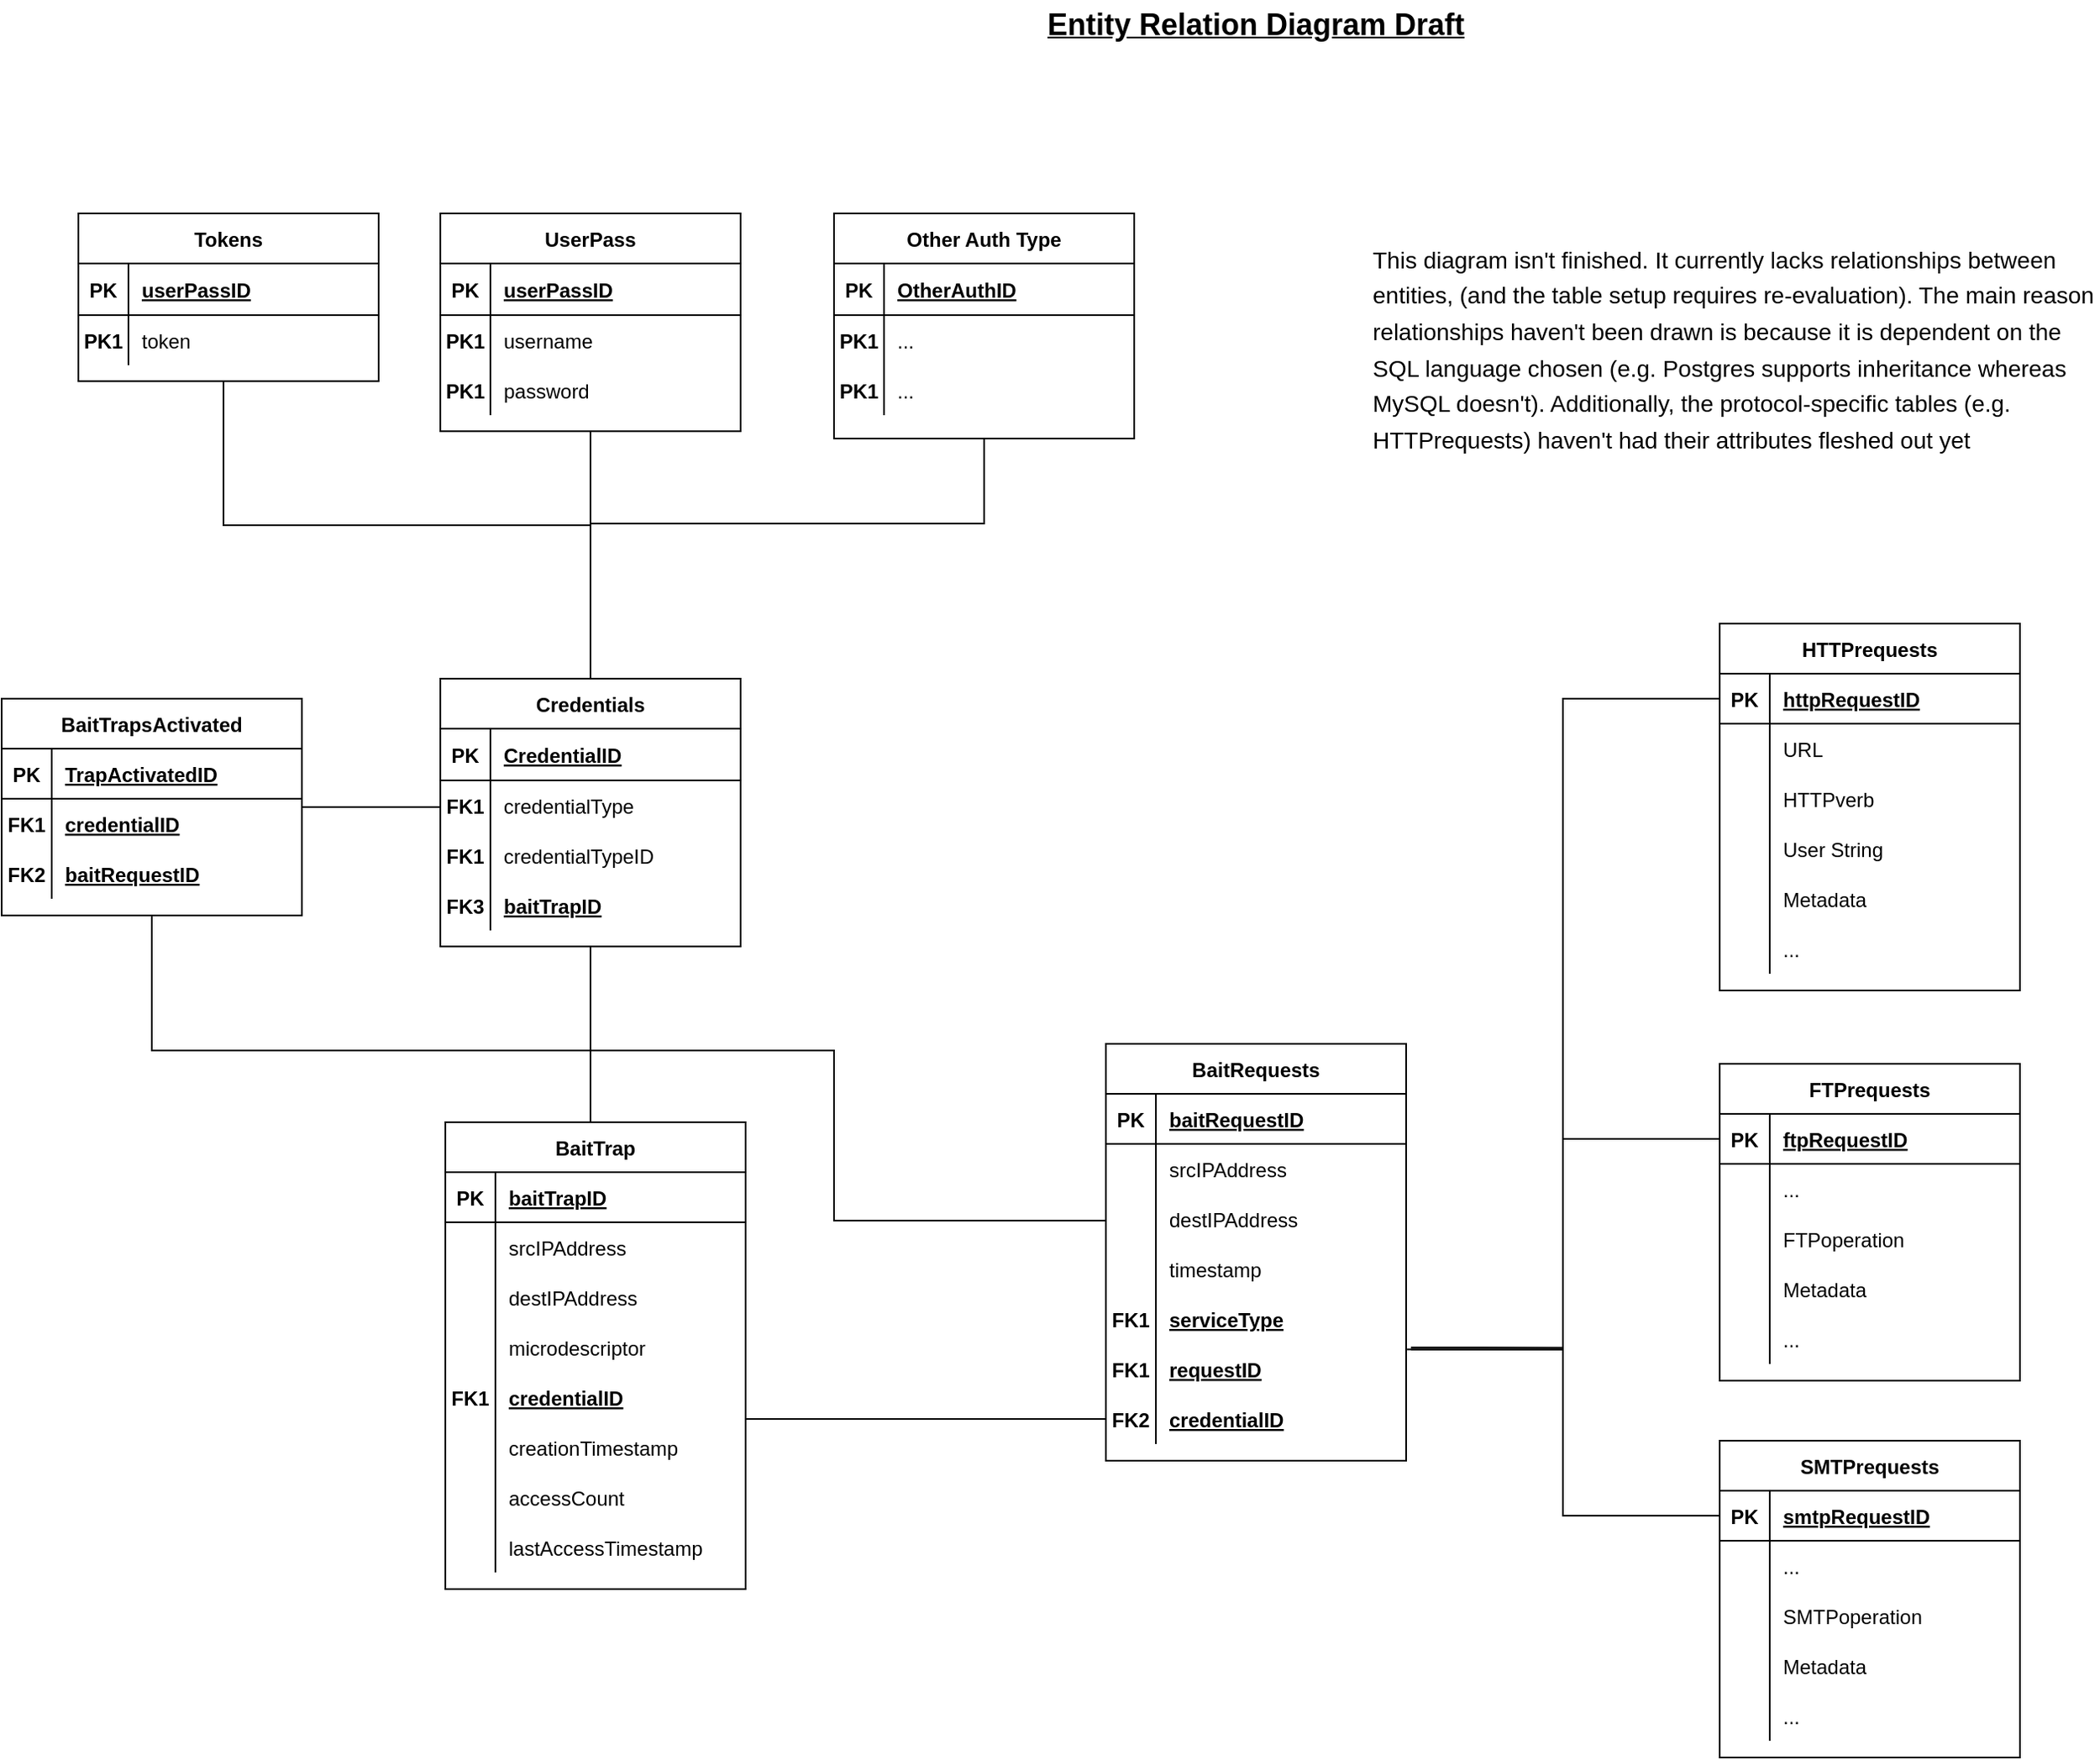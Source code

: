 <mxfile version="20.0.4" type="device"><diagram id="Z8PMEEM_DdbhdvTur8Wk" name="Page-1"><mxGraphModel dx="3030" dy="2236" grid="0" gridSize="10" guides="1" tooltips="1" connect="1" arrows="1" fold="1" page="1" pageScale="1" pageWidth="850" pageHeight="1100" math="0" shadow="0"><root><mxCell id="0"/><mxCell id="1" parent="0"/><mxCell id="9kkhtk3_8nCQh_qC1tuU-281" style="edgeStyle=orthogonalEdgeStyle;rounded=0;orthogonalLoop=1;jettySize=auto;html=1;endArrow=none;endFill=0;entryX=0.5;entryY=1;entryDx=0;entryDy=0;" edge="1" parent="1" source="9kkhtk3_8nCQh_qC1tuU-62" target="9kkhtk3_8nCQh_qC1tuU-232"><mxGeometry relative="1" as="geometry"><mxPoint x="338" y="241" as="targetPoint"/><Array as="points"><mxPoint x="335" y="319"/><mxPoint x="335" y="319"/></Array></mxGeometry></mxCell><mxCell id="9kkhtk3_8nCQh_qC1tuU-62" value="BaitTrap" style="shape=table;startSize=30;container=1;collapsible=1;childLayout=tableLayout;fixedRows=1;rowLines=0;fontStyle=1;align=center;resizeLast=1;" vertex="1" parent="1"><mxGeometry x="248" y="342" width="180" height="280" as="geometry"/></mxCell><mxCell id="9kkhtk3_8nCQh_qC1tuU-63" value="" style="shape=tableRow;horizontal=0;startSize=0;swimlaneHead=0;swimlaneBody=0;fillColor=none;collapsible=0;dropTarget=0;points=[[0,0.5],[1,0.5]];portConstraint=eastwest;top=0;left=0;right=0;bottom=1;" vertex="1" parent="9kkhtk3_8nCQh_qC1tuU-62"><mxGeometry y="30" width="180" height="30" as="geometry"/></mxCell><mxCell id="9kkhtk3_8nCQh_qC1tuU-64" value="PK" style="shape=partialRectangle;connectable=0;fillColor=none;top=0;left=0;bottom=0;right=0;fontStyle=1;overflow=hidden;" vertex="1" parent="9kkhtk3_8nCQh_qC1tuU-63"><mxGeometry width="30" height="30" as="geometry"><mxRectangle width="30" height="30" as="alternateBounds"/></mxGeometry></mxCell><mxCell id="9kkhtk3_8nCQh_qC1tuU-65" value="baitTrapID" style="shape=partialRectangle;connectable=0;fillColor=none;top=0;left=0;bottom=0;right=0;align=left;spacingLeft=6;fontStyle=5;overflow=hidden;" vertex="1" parent="9kkhtk3_8nCQh_qC1tuU-63"><mxGeometry x="30" width="150" height="30" as="geometry"><mxRectangle width="150" height="30" as="alternateBounds"/></mxGeometry></mxCell><mxCell id="9kkhtk3_8nCQh_qC1tuU-66" value="" style="shape=tableRow;horizontal=0;startSize=0;swimlaneHead=0;swimlaneBody=0;fillColor=none;collapsible=0;dropTarget=0;points=[[0,0.5],[1,0.5]];portConstraint=eastwest;top=0;left=0;right=0;bottom=0;" vertex="1" parent="9kkhtk3_8nCQh_qC1tuU-62"><mxGeometry y="60" width="180" height="30" as="geometry"/></mxCell><mxCell id="9kkhtk3_8nCQh_qC1tuU-67" value="" style="shape=partialRectangle;connectable=0;fillColor=none;top=0;left=0;bottom=0;right=0;editable=1;overflow=hidden;" vertex="1" parent="9kkhtk3_8nCQh_qC1tuU-66"><mxGeometry width="30" height="30" as="geometry"><mxRectangle width="30" height="30" as="alternateBounds"/></mxGeometry></mxCell><mxCell id="9kkhtk3_8nCQh_qC1tuU-68" value="srcIPAddress" style="shape=partialRectangle;connectable=0;fillColor=none;top=0;left=0;bottom=0;right=0;align=left;spacingLeft=6;overflow=hidden;" vertex="1" parent="9kkhtk3_8nCQh_qC1tuU-66"><mxGeometry x="30" width="150" height="30" as="geometry"><mxRectangle width="150" height="30" as="alternateBounds"/></mxGeometry></mxCell><mxCell id="9kkhtk3_8nCQh_qC1tuU-69" value="" style="shape=tableRow;horizontal=0;startSize=0;swimlaneHead=0;swimlaneBody=0;fillColor=none;collapsible=0;dropTarget=0;points=[[0,0.5],[1,0.5]];portConstraint=eastwest;top=0;left=0;right=0;bottom=0;" vertex="1" parent="9kkhtk3_8nCQh_qC1tuU-62"><mxGeometry y="90" width="180" height="30" as="geometry"/></mxCell><mxCell id="9kkhtk3_8nCQh_qC1tuU-70" value="" style="shape=partialRectangle;connectable=0;fillColor=none;top=0;left=0;bottom=0;right=0;editable=1;overflow=hidden;" vertex="1" parent="9kkhtk3_8nCQh_qC1tuU-69"><mxGeometry width="30" height="30" as="geometry"><mxRectangle width="30" height="30" as="alternateBounds"/></mxGeometry></mxCell><mxCell id="9kkhtk3_8nCQh_qC1tuU-71" value="destIPAddress" style="shape=partialRectangle;connectable=0;fillColor=none;top=0;left=0;bottom=0;right=0;align=left;spacingLeft=6;overflow=hidden;" vertex="1" parent="9kkhtk3_8nCQh_qC1tuU-69"><mxGeometry x="30" width="150" height="30" as="geometry"><mxRectangle width="150" height="30" as="alternateBounds"/></mxGeometry></mxCell><mxCell id="9kkhtk3_8nCQh_qC1tuU-72" value="" style="shape=tableRow;horizontal=0;startSize=0;swimlaneHead=0;swimlaneBody=0;fillColor=none;collapsible=0;dropTarget=0;points=[[0,0.5],[1,0.5]];portConstraint=eastwest;top=0;left=0;right=0;bottom=0;" vertex="1" parent="9kkhtk3_8nCQh_qC1tuU-62"><mxGeometry y="120" width="180" height="30" as="geometry"/></mxCell><mxCell id="9kkhtk3_8nCQh_qC1tuU-73" value="" style="shape=partialRectangle;connectable=0;fillColor=none;top=0;left=0;bottom=0;right=0;editable=1;overflow=hidden;" vertex="1" parent="9kkhtk3_8nCQh_qC1tuU-72"><mxGeometry width="30" height="30" as="geometry"><mxRectangle width="30" height="30" as="alternateBounds"/></mxGeometry></mxCell><mxCell id="9kkhtk3_8nCQh_qC1tuU-74" value="microdescriptor" style="shape=partialRectangle;connectable=0;fillColor=none;top=0;left=0;bottom=0;right=0;align=left;spacingLeft=6;overflow=hidden;" vertex="1" parent="9kkhtk3_8nCQh_qC1tuU-72"><mxGeometry x="30" width="150" height="30" as="geometry"><mxRectangle width="150" height="30" as="alternateBounds"/></mxGeometry></mxCell><mxCell id="9kkhtk3_8nCQh_qC1tuU-75" style="shape=tableRow;horizontal=0;startSize=0;swimlaneHead=0;swimlaneBody=0;fillColor=none;collapsible=0;dropTarget=0;points=[[0,0.5],[1,0.5]];portConstraint=eastwest;top=0;left=0;right=0;bottom=0;" vertex="1" parent="9kkhtk3_8nCQh_qC1tuU-62"><mxGeometry y="150" width="180" height="30" as="geometry"/></mxCell><mxCell id="9kkhtk3_8nCQh_qC1tuU-76" value="FK1" style="shape=partialRectangle;connectable=0;fillColor=none;top=0;left=0;bottom=0;right=0;editable=1;overflow=hidden;fontStyle=1" vertex="1" parent="9kkhtk3_8nCQh_qC1tuU-75"><mxGeometry width="30" height="30" as="geometry"><mxRectangle width="30" height="30" as="alternateBounds"/></mxGeometry></mxCell><mxCell id="9kkhtk3_8nCQh_qC1tuU-77" value="credentialID" style="shape=partialRectangle;connectable=0;fillColor=none;top=0;left=0;bottom=0;right=0;align=left;spacingLeft=6;overflow=hidden;fontStyle=5" vertex="1" parent="9kkhtk3_8nCQh_qC1tuU-75"><mxGeometry x="30" width="150" height="30" as="geometry"><mxRectangle width="150" height="30" as="alternateBounds"/></mxGeometry></mxCell><mxCell id="9kkhtk3_8nCQh_qC1tuU-78" style="shape=tableRow;horizontal=0;startSize=0;swimlaneHead=0;swimlaneBody=0;fillColor=none;collapsible=0;dropTarget=0;points=[[0,0.5],[1,0.5]];portConstraint=eastwest;top=0;left=0;right=0;bottom=0;" vertex="1" parent="9kkhtk3_8nCQh_qC1tuU-62"><mxGeometry y="180" width="180" height="30" as="geometry"/></mxCell><mxCell id="9kkhtk3_8nCQh_qC1tuU-79" style="shape=partialRectangle;connectable=0;fillColor=none;top=0;left=0;bottom=0;right=0;editable=1;overflow=hidden;" vertex="1" parent="9kkhtk3_8nCQh_qC1tuU-78"><mxGeometry width="30" height="30" as="geometry"><mxRectangle width="30" height="30" as="alternateBounds"/></mxGeometry></mxCell><mxCell id="9kkhtk3_8nCQh_qC1tuU-80" value="creationTimestamp" style="shape=partialRectangle;connectable=0;fillColor=none;top=0;left=0;bottom=0;right=0;align=left;spacingLeft=6;overflow=hidden;" vertex="1" parent="9kkhtk3_8nCQh_qC1tuU-78"><mxGeometry x="30" width="150" height="30" as="geometry"><mxRectangle width="150" height="30" as="alternateBounds"/></mxGeometry></mxCell><mxCell id="9kkhtk3_8nCQh_qC1tuU-81" style="shape=tableRow;horizontal=0;startSize=0;swimlaneHead=0;swimlaneBody=0;fillColor=none;collapsible=0;dropTarget=0;points=[[0,0.5],[1,0.5]];portConstraint=eastwest;top=0;left=0;right=0;bottom=0;" vertex="1" parent="9kkhtk3_8nCQh_qC1tuU-62"><mxGeometry y="210" width="180" height="30" as="geometry"/></mxCell><mxCell id="9kkhtk3_8nCQh_qC1tuU-82" style="shape=partialRectangle;connectable=0;fillColor=none;top=0;left=0;bottom=0;right=0;editable=1;overflow=hidden;" vertex="1" parent="9kkhtk3_8nCQh_qC1tuU-81"><mxGeometry width="30" height="30" as="geometry"><mxRectangle width="30" height="30" as="alternateBounds"/></mxGeometry></mxCell><mxCell id="9kkhtk3_8nCQh_qC1tuU-83" value="accessCount" style="shape=partialRectangle;connectable=0;fillColor=none;top=0;left=0;bottom=0;right=0;align=left;spacingLeft=6;overflow=hidden;" vertex="1" parent="9kkhtk3_8nCQh_qC1tuU-81"><mxGeometry x="30" width="150" height="30" as="geometry"><mxRectangle width="150" height="30" as="alternateBounds"/></mxGeometry></mxCell><mxCell id="9kkhtk3_8nCQh_qC1tuU-84" style="shape=tableRow;horizontal=0;startSize=0;swimlaneHead=0;swimlaneBody=0;fillColor=none;collapsible=0;dropTarget=0;points=[[0,0.5],[1,0.5]];portConstraint=eastwest;top=0;left=0;right=0;bottom=0;" vertex="1" parent="9kkhtk3_8nCQh_qC1tuU-62"><mxGeometry y="240" width="180" height="30" as="geometry"/></mxCell><mxCell id="9kkhtk3_8nCQh_qC1tuU-85" style="shape=partialRectangle;connectable=0;fillColor=none;top=0;left=0;bottom=0;right=0;editable=1;overflow=hidden;" vertex="1" parent="9kkhtk3_8nCQh_qC1tuU-84"><mxGeometry width="30" height="30" as="geometry"><mxRectangle width="30" height="30" as="alternateBounds"/></mxGeometry></mxCell><mxCell id="9kkhtk3_8nCQh_qC1tuU-86" value="lastAccessTimestamp" style="shape=partialRectangle;connectable=0;fillColor=none;top=0;left=0;bottom=0;right=0;align=left;spacingLeft=6;overflow=hidden;" vertex="1" parent="9kkhtk3_8nCQh_qC1tuU-84"><mxGeometry x="30" width="150" height="30" as="geometry"><mxRectangle width="150" height="30" as="alternateBounds"/></mxGeometry></mxCell><mxCell id="9kkhtk3_8nCQh_qC1tuU-113" value="BaitRequests" style="shape=table;startSize=30;container=1;collapsible=1;childLayout=tableLayout;fixedRows=1;rowLines=0;fontStyle=1;align=center;resizeLast=1;" vertex="1" parent="1"><mxGeometry x="644" y="295" width="180" height="250" as="geometry"/></mxCell><mxCell id="9kkhtk3_8nCQh_qC1tuU-114" value="" style="shape=tableRow;horizontal=0;startSize=0;swimlaneHead=0;swimlaneBody=0;fillColor=none;collapsible=0;dropTarget=0;points=[[0,0.5],[1,0.5]];portConstraint=eastwest;top=0;left=0;right=0;bottom=1;" vertex="1" parent="9kkhtk3_8nCQh_qC1tuU-113"><mxGeometry y="30" width="180" height="30" as="geometry"/></mxCell><mxCell id="9kkhtk3_8nCQh_qC1tuU-115" value="PK" style="shape=partialRectangle;connectable=0;fillColor=none;top=0;left=0;bottom=0;right=0;fontStyle=1;overflow=hidden;" vertex="1" parent="9kkhtk3_8nCQh_qC1tuU-114"><mxGeometry width="30" height="30" as="geometry"><mxRectangle width="30" height="30" as="alternateBounds"/></mxGeometry></mxCell><mxCell id="9kkhtk3_8nCQh_qC1tuU-116" value="baitRequestID" style="shape=partialRectangle;connectable=0;fillColor=none;top=0;left=0;bottom=0;right=0;align=left;spacingLeft=6;fontStyle=5;overflow=hidden;" vertex="1" parent="9kkhtk3_8nCQh_qC1tuU-114"><mxGeometry x="30" width="150" height="30" as="geometry"><mxRectangle width="150" height="30" as="alternateBounds"/></mxGeometry></mxCell><mxCell id="9kkhtk3_8nCQh_qC1tuU-117" value="" style="shape=tableRow;horizontal=0;startSize=0;swimlaneHead=0;swimlaneBody=0;fillColor=none;collapsible=0;dropTarget=0;points=[[0,0.5],[1,0.5]];portConstraint=eastwest;top=0;left=0;right=0;bottom=0;" vertex="1" parent="9kkhtk3_8nCQh_qC1tuU-113"><mxGeometry y="60" width="180" height="30" as="geometry"/></mxCell><mxCell id="9kkhtk3_8nCQh_qC1tuU-118" value="" style="shape=partialRectangle;connectable=0;fillColor=none;top=0;left=0;bottom=0;right=0;editable=1;overflow=hidden;" vertex="1" parent="9kkhtk3_8nCQh_qC1tuU-117"><mxGeometry width="30" height="30" as="geometry"><mxRectangle width="30" height="30" as="alternateBounds"/></mxGeometry></mxCell><mxCell id="9kkhtk3_8nCQh_qC1tuU-119" value="srcIPAddress " style="shape=partialRectangle;connectable=0;fillColor=none;top=0;left=0;bottom=0;right=0;align=left;spacingLeft=6;overflow=hidden;" vertex="1" parent="9kkhtk3_8nCQh_qC1tuU-117"><mxGeometry x="30" width="150" height="30" as="geometry"><mxRectangle width="150" height="30" as="alternateBounds"/></mxGeometry></mxCell><mxCell id="9kkhtk3_8nCQh_qC1tuU-120" value="" style="shape=tableRow;horizontal=0;startSize=0;swimlaneHead=0;swimlaneBody=0;fillColor=none;collapsible=0;dropTarget=0;points=[[0,0.5],[1,0.5]];portConstraint=eastwest;top=0;left=0;right=0;bottom=0;" vertex="1" parent="9kkhtk3_8nCQh_qC1tuU-113"><mxGeometry y="90" width="180" height="30" as="geometry"/></mxCell><mxCell id="9kkhtk3_8nCQh_qC1tuU-121" value="" style="shape=partialRectangle;connectable=0;fillColor=none;top=0;left=0;bottom=0;right=0;editable=1;overflow=hidden;" vertex="1" parent="9kkhtk3_8nCQh_qC1tuU-120"><mxGeometry width="30" height="30" as="geometry"><mxRectangle width="30" height="30" as="alternateBounds"/></mxGeometry></mxCell><mxCell id="9kkhtk3_8nCQh_qC1tuU-122" value="destIPAddress" style="shape=partialRectangle;connectable=0;fillColor=none;top=0;left=0;bottom=0;right=0;align=left;spacingLeft=6;overflow=hidden;" vertex="1" parent="9kkhtk3_8nCQh_qC1tuU-120"><mxGeometry x="30" width="150" height="30" as="geometry"><mxRectangle width="150" height="30" as="alternateBounds"/></mxGeometry></mxCell><mxCell id="9kkhtk3_8nCQh_qC1tuU-123" value="" style="shape=tableRow;horizontal=0;startSize=0;swimlaneHead=0;swimlaneBody=0;fillColor=none;collapsible=0;dropTarget=0;points=[[0,0.5],[1,0.5]];portConstraint=eastwest;top=0;left=0;right=0;bottom=0;" vertex="1" parent="9kkhtk3_8nCQh_qC1tuU-113"><mxGeometry y="120" width="180" height="30" as="geometry"/></mxCell><mxCell id="9kkhtk3_8nCQh_qC1tuU-124" value="" style="shape=partialRectangle;connectable=0;fillColor=none;top=0;left=0;bottom=0;right=0;editable=1;overflow=hidden;" vertex="1" parent="9kkhtk3_8nCQh_qC1tuU-123"><mxGeometry width="30" height="30" as="geometry"><mxRectangle width="30" height="30" as="alternateBounds"/></mxGeometry></mxCell><mxCell id="9kkhtk3_8nCQh_qC1tuU-125" value="timestamp" style="shape=partialRectangle;connectable=0;fillColor=none;top=0;left=0;bottom=0;right=0;align=left;spacingLeft=6;overflow=hidden;" vertex="1" parent="9kkhtk3_8nCQh_qC1tuU-123"><mxGeometry x="30" width="150" height="30" as="geometry"><mxRectangle width="150" height="30" as="alternateBounds"/></mxGeometry></mxCell><mxCell id="9kkhtk3_8nCQh_qC1tuU-126" style="shape=tableRow;horizontal=0;startSize=0;swimlaneHead=0;swimlaneBody=0;fillColor=none;collapsible=0;dropTarget=0;points=[[0,0.5],[1,0.5]];portConstraint=eastwest;top=0;left=0;right=0;bottom=0;" vertex="1" parent="9kkhtk3_8nCQh_qC1tuU-113"><mxGeometry y="150" width="180" height="30" as="geometry"/></mxCell><mxCell id="9kkhtk3_8nCQh_qC1tuU-127" value="FK1" style="shape=partialRectangle;connectable=0;fillColor=none;top=0;left=0;bottom=0;right=0;editable=1;overflow=hidden;fontStyle=1" vertex="1" parent="9kkhtk3_8nCQh_qC1tuU-126"><mxGeometry width="30" height="30" as="geometry"><mxRectangle width="30" height="30" as="alternateBounds"/></mxGeometry></mxCell><mxCell id="9kkhtk3_8nCQh_qC1tuU-128" value="serviceType" style="shape=partialRectangle;connectable=0;fillColor=none;top=0;left=0;bottom=0;right=0;align=left;spacingLeft=6;overflow=hidden;fontStyle=5" vertex="1" parent="9kkhtk3_8nCQh_qC1tuU-126"><mxGeometry x="30" width="150" height="30" as="geometry"><mxRectangle width="150" height="30" as="alternateBounds"/></mxGeometry></mxCell><mxCell id="9kkhtk3_8nCQh_qC1tuU-129" style="shape=tableRow;horizontal=0;startSize=0;swimlaneHead=0;swimlaneBody=0;fillColor=none;collapsible=0;dropTarget=0;points=[[0,0.5],[1,0.5]];portConstraint=eastwest;top=0;left=0;right=0;bottom=0;" vertex="1" parent="9kkhtk3_8nCQh_qC1tuU-113"><mxGeometry y="180" width="180" height="30" as="geometry"/></mxCell><mxCell id="9kkhtk3_8nCQh_qC1tuU-130" value="FK1" style="shape=partialRectangle;connectable=0;fillColor=none;top=0;left=0;bottom=0;right=0;editable=1;overflow=hidden;fontStyle=1" vertex="1" parent="9kkhtk3_8nCQh_qC1tuU-129"><mxGeometry width="30" height="30" as="geometry"><mxRectangle width="30" height="30" as="alternateBounds"/></mxGeometry></mxCell><mxCell id="9kkhtk3_8nCQh_qC1tuU-131" value="requestID" style="shape=partialRectangle;connectable=0;fillColor=none;top=0;left=0;bottom=0;right=0;align=left;spacingLeft=6;overflow=hidden;fontStyle=5" vertex="1" parent="9kkhtk3_8nCQh_qC1tuU-129"><mxGeometry x="30" width="150" height="30" as="geometry"><mxRectangle width="150" height="30" as="alternateBounds"/></mxGeometry></mxCell><mxCell id="9kkhtk3_8nCQh_qC1tuU-228" style="shape=tableRow;horizontal=0;startSize=0;swimlaneHead=0;swimlaneBody=0;fillColor=none;collapsible=0;dropTarget=0;points=[[0,0.5],[1,0.5]];portConstraint=eastwest;top=0;left=0;right=0;bottom=0;" vertex="1" parent="9kkhtk3_8nCQh_qC1tuU-113"><mxGeometry y="210" width="180" height="30" as="geometry"/></mxCell><mxCell id="9kkhtk3_8nCQh_qC1tuU-229" value="FK2" style="shape=partialRectangle;connectable=0;fillColor=none;top=0;left=0;bottom=0;right=0;editable=1;overflow=hidden;fontStyle=1" vertex="1" parent="9kkhtk3_8nCQh_qC1tuU-228"><mxGeometry width="30" height="30" as="geometry"><mxRectangle width="30" height="30" as="alternateBounds"/></mxGeometry></mxCell><mxCell id="9kkhtk3_8nCQh_qC1tuU-230" value="credentialID" style="shape=partialRectangle;connectable=0;fillColor=none;top=0;left=0;bottom=0;right=0;align=left;spacingLeft=6;overflow=hidden;fontStyle=5" vertex="1" parent="9kkhtk3_8nCQh_qC1tuU-228"><mxGeometry x="30" width="150" height="30" as="geometry"><mxRectangle width="150" height="30" as="alternateBounds"/></mxGeometry></mxCell><mxCell id="9kkhtk3_8nCQh_qC1tuU-145" value="HTTPrequests" style="shape=table;startSize=30;container=1;collapsible=1;childLayout=tableLayout;fixedRows=1;rowLines=0;fontStyle=1;align=center;resizeLast=1;" vertex="1" parent="1"><mxGeometry x="1012" y="43" width="180" height="220" as="geometry"/></mxCell><mxCell id="9kkhtk3_8nCQh_qC1tuU-146" value="" style="shape=tableRow;horizontal=0;startSize=0;swimlaneHead=0;swimlaneBody=0;fillColor=none;collapsible=0;dropTarget=0;points=[[0,0.5],[1,0.5]];portConstraint=eastwest;top=0;left=0;right=0;bottom=1;" vertex="1" parent="9kkhtk3_8nCQh_qC1tuU-145"><mxGeometry y="30" width="180" height="30" as="geometry"/></mxCell><mxCell id="9kkhtk3_8nCQh_qC1tuU-147" value="PK" style="shape=partialRectangle;connectable=0;fillColor=none;top=0;left=0;bottom=0;right=0;fontStyle=1;overflow=hidden;" vertex="1" parent="9kkhtk3_8nCQh_qC1tuU-146"><mxGeometry width="30" height="30" as="geometry"><mxRectangle width="30" height="30" as="alternateBounds"/></mxGeometry></mxCell><mxCell id="9kkhtk3_8nCQh_qC1tuU-148" value="httpRequestID" style="shape=partialRectangle;connectable=0;fillColor=none;top=0;left=0;bottom=0;right=0;align=left;spacingLeft=6;fontStyle=5;overflow=hidden;" vertex="1" parent="9kkhtk3_8nCQh_qC1tuU-146"><mxGeometry x="30" width="150" height="30" as="geometry"><mxRectangle width="150" height="30" as="alternateBounds"/></mxGeometry></mxCell><mxCell id="9kkhtk3_8nCQh_qC1tuU-149" value="" style="shape=tableRow;horizontal=0;startSize=0;swimlaneHead=0;swimlaneBody=0;fillColor=none;collapsible=0;dropTarget=0;points=[[0,0.5],[1,0.5]];portConstraint=eastwest;top=0;left=0;right=0;bottom=0;" vertex="1" parent="9kkhtk3_8nCQh_qC1tuU-145"><mxGeometry y="60" width="180" height="30" as="geometry"/></mxCell><mxCell id="9kkhtk3_8nCQh_qC1tuU-150" value="" style="shape=partialRectangle;connectable=0;fillColor=none;top=0;left=0;bottom=0;right=0;editable=1;overflow=hidden;" vertex="1" parent="9kkhtk3_8nCQh_qC1tuU-149"><mxGeometry width="30" height="30" as="geometry"><mxRectangle width="30" height="30" as="alternateBounds"/></mxGeometry></mxCell><mxCell id="9kkhtk3_8nCQh_qC1tuU-151" value="URL" style="shape=partialRectangle;connectable=0;fillColor=none;top=0;left=0;bottom=0;right=0;align=left;spacingLeft=6;overflow=hidden;" vertex="1" parent="9kkhtk3_8nCQh_qC1tuU-149"><mxGeometry x="30" width="150" height="30" as="geometry"><mxRectangle width="150" height="30" as="alternateBounds"/></mxGeometry></mxCell><mxCell id="9kkhtk3_8nCQh_qC1tuU-152" value="" style="shape=tableRow;horizontal=0;startSize=0;swimlaneHead=0;swimlaneBody=0;fillColor=none;collapsible=0;dropTarget=0;points=[[0,0.5],[1,0.5]];portConstraint=eastwest;top=0;left=0;right=0;bottom=0;" vertex="1" parent="9kkhtk3_8nCQh_qC1tuU-145"><mxGeometry y="90" width="180" height="30" as="geometry"/></mxCell><mxCell id="9kkhtk3_8nCQh_qC1tuU-153" value="" style="shape=partialRectangle;connectable=0;fillColor=none;top=0;left=0;bottom=0;right=0;editable=1;overflow=hidden;" vertex="1" parent="9kkhtk3_8nCQh_qC1tuU-152"><mxGeometry width="30" height="30" as="geometry"><mxRectangle width="30" height="30" as="alternateBounds"/></mxGeometry></mxCell><mxCell id="9kkhtk3_8nCQh_qC1tuU-154" value="HTTPverb" style="shape=partialRectangle;connectable=0;fillColor=none;top=0;left=0;bottom=0;right=0;align=left;spacingLeft=6;overflow=hidden;" vertex="1" parent="9kkhtk3_8nCQh_qC1tuU-152"><mxGeometry x="30" width="150" height="30" as="geometry"><mxRectangle width="150" height="30" as="alternateBounds"/></mxGeometry></mxCell><mxCell id="9kkhtk3_8nCQh_qC1tuU-155" value="" style="shape=tableRow;horizontal=0;startSize=0;swimlaneHead=0;swimlaneBody=0;fillColor=none;collapsible=0;dropTarget=0;points=[[0,0.5],[1,0.5]];portConstraint=eastwest;top=0;left=0;right=0;bottom=0;" vertex="1" parent="9kkhtk3_8nCQh_qC1tuU-145"><mxGeometry y="120" width="180" height="30" as="geometry"/></mxCell><mxCell id="9kkhtk3_8nCQh_qC1tuU-156" value="" style="shape=partialRectangle;connectable=0;fillColor=none;top=0;left=0;bottom=0;right=0;editable=1;overflow=hidden;" vertex="1" parent="9kkhtk3_8nCQh_qC1tuU-155"><mxGeometry width="30" height="30" as="geometry"><mxRectangle width="30" height="30" as="alternateBounds"/></mxGeometry></mxCell><mxCell id="9kkhtk3_8nCQh_qC1tuU-157" value="User String" style="shape=partialRectangle;connectable=0;fillColor=none;top=0;left=0;bottom=0;right=0;align=left;spacingLeft=6;overflow=hidden;" vertex="1" parent="9kkhtk3_8nCQh_qC1tuU-155"><mxGeometry x="30" width="150" height="30" as="geometry"><mxRectangle width="150" height="30" as="alternateBounds"/></mxGeometry></mxCell><mxCell id="9kkhtk3_8nCQh_qC1tuU-171" style="shape=tableRow;horizontal=0;startSize=0;swimlaneHead=0;swimlaneBody=0;fillColor=none;collapsible=0;dropTarget=0;points=[[0,0.5],[1,0.5]];portConstraint=eastwest;top=0;left=0;right=0;bottom=0;" vertex="1" parent="9kkhtk3_8nCQh_qC1tuU-145"><mxGeometry y="150" width="180" height="30" as="geometry"/></mxCell><mxCell id="9kkhtk3_8nCQh_qC1tuU-172" style="shape=partialRectangle;connectable=0;fillColor=none;top=0;left=0;bottom=0;right=0;editable=1;overflow=hidden;" vertex="1" parent="9kkhtk3_8nCQh_qC1tuU-171"><mxGeometry width="30" height="30" as="geometry"><mxRectangle width="30" height="30" as="alternateBounds"/></mxGeometry></mxCell><mxCell id="9kkhtk3_8nCQh_qC1tuU-173" value="Metadata" style="shape=partialRectangle;connectable=0;fillColor=none;top=0;left=0;bottom=0;right=0;align=left;spacingLeft=6;overflow=hidden;" vertex="1" parent="9kkhtk3_8nCQh_qC1tuU-171"><mxGeometry x="30" width="150" height="30" as="geometry"><mxRectangle width="150" height="30" as="alternateBounds"/></mxGeometry></mxCell><mxCell id="9kkhtk3_8nCQh_qC1tuU-174" style="shape=tableRow;horizontal=0;startSize=0;swimlaneHead=0;swimlaneBody=0;fillColor=none;collapsible=0;dropTarget=0;points=[[0,0.5],[1,0.5]];portConstraint=eastwest;top=0;left=0;right=0;bottom=0;" vertex="1" parent="9kkhtk3_8nCQh_qC1tuU-145"><mxGeometry y="180" width="180" height="30" as="geometry"/></mxCell><mxCell id="9kkhtk3_8nCQh_qC1tuU-175" style="shape=partialRectangle;connectable=0;fillColor=none;top=0;left=0;bottom=0;right=0;editable=1;overflow=hidden;" vertex="1" parent="9kkhtk3_8nCQh_qC1tuU-174"><mxGeometry width="30" height="30" as="geometry"><mxRectangle width="30" height="30" as="alternateBounds"/></mxGeometry></mxCell><mxCell id="9kkhtk3_8nCQh_qC1tuU-176" value="..." style="shape=partialRectangle;connectable=0;fillColor=none;top=0;left=0;bottom=0;right=0;align=left;spacingLeft=6;overflow=hidden;" vertex="1" parent="9kkhtk3_8nCQh_qC1tuU-174"><mxGeometry x="30" width="150" height="30" as="geometry"><mxRectangle width="150" height="30" as="alternateBounds"/></mxGeometry></mxCell><mxCell id="9kkhtk3_8nCQh_qC1tuU-158" value="FTPrequests" style="shape=table;startSize=30;container=1;collapsible=1;childLayout=tableLayout;fixedRows=1;rowLines=0;fontStyle=1;align=center;resizeLast=1;" vertex="1" parent="1"><mxGeometry x="1012" y="307" width="180" height="190" as="geometry"/></mxCell><mxCell id="9kkhtk3_8nCQh_qC1tuU-159" value="" style="shape=tableRow;horizontal=0;startSize=0;swimlaneHead=0;swimlaneBody=0;fillColor=none;collapsible=0;dropTarget=0;points=[[0,0.5],[1,0.5]];portConstraint=eastwest;top=0;left=0;right=0;bottom=1;" vertex="1" parent="9kkhtk3_8nCQh_qC1tuU-158"><mxGeometry y="30" width="180" height="30" as="geometry"/></mxCell><mxCell id="9kkhtk3_8nCQh_qC1tuU-160" value="PK" style="shape=partialRectangle;connectable=0;fillColor=none;top=0;left=0;bottom=0;right=0;fontStyle=1;overflow=hidden;" vertex="1" parent="9kkhtk3_8nCQh_qC1tuU-159"><mxGeometry width="30" height="30" as="geometry"><mxRectangle width="30" height="30" as="alternateBounds"/></mxGeometry></mxCell><mxCell id="9kkhtk3_8nCQh_qC1tuU-161" value="ftpRequestID" style="shape=partialRectangle;connectable=0;fillColor=none;top=0;left=0;bottom=0;right=0;align=left;spacingLeft=6;fontStyle=5;overflow=hidden;" vertex="1" parent="9kkhtk3_8nCQh_qC1tuU-159"><mxGeometry x="30" width="150" height="30" as="geometry"><mxRectangle width="150" height="30" as="alternateBounds"/></mxGeometry></mxCell><mxCell id="9kkhtk3_8nCQh_qC1tuU-162" value="" style="shape=tableRow;horizontal=0;startSize=0;swimlaneHead=0;swimlaneBody=0;fillColor=none;collapsible=0;dropTarget=0;points=[[0,0.5],[1,0.5]];portConstraint=eastwest;top=0;left=0;right=0;bottom=0;" vertex="1" parent="9kkhtk3_8nCQh_qC1tuU-158"><mxGeometry y="60" width="180" height="30" as="geometry"/></mxCell><mxCell id="9kkhtk3_8nCQh_qC1tuU-163" value="" style="shape=partialRectangle;connectable=0;fillColor=none;top=0;left=0;bottom=0;right=0;editable=1;overflow=hidden;" vertex="1" parent="9kkhtk3_8nCQh_qC1tuU-162"><mxGeometry width="30" height="30" as="geometry"><mxRectangle width="30" height="30" as="alternateBounds"/></mxGeometry></mxCell><mxCell id="9kkhtk3_8nCQh_qC1tuU-164" value="..." style="shape=partialRectangle;connectable=0;fillColor=none;top=0;left=0;bottom=0;right=0;align=left;spacingLeft=6;overflow=hidden;" vertex="1" parent="9kkhtk3_8nCQh_qC1tuU-162"><mxGeometry x="30" width="150" height="30" as="geometry"><mxRectangle width="150" height="30" as="alternateBounds"/></mxGeometry></mxCell><mxCell id="9kkhtk3_8nCQh_qC1tuU-165" value="" style="shape=tableRow;horizontal=0;startSize=0;swimlaneHead=0;swimlaneBody=0;fillColor=none;collapsible=0;dropTarget=0;points=[[0,0.5],[1,0.5]];portConstraint=eastwest;top=0;left=0;right=0;bottom=0;" vertex="1" parent="9kkhtk3_8nCQh_qC1tuU-158"><mxGeometry y="90" width="180" height="30" as="geometry"/></mxCell><mxCell id="9kkhtk3_8nCQh_qC1tuU-166" value="" style="shape=partialRectangle;connectable=0;fillColor=none;top=0;left=0;bottom=0;right=0;editable=1;overflow=hidden;" vertex="1" parent="9kkhtk3_8nCQh_qC1tuU-165"><mxGeometry width="30" height="30" as="geometry"><mxRectangle width="30" height="30" as="alternateBounds"/></mxGeometry></mxCell><mxCell id="9kkhtk3_8nCQh_qC1tuU-167" value="FTPoperation" style="shape=partialRectangle;connectable=0;fillColor=none;top=0;left=0;bottom=0;right=0;align=left;spacingLeft=6;overflow=hidden;" vertex="1" parent="9kkhtk3_8nCQh_qC1tuU-165"><mxGeometry x="30" width="150" height="30" as="geometry"><mxRectangle width="150" height="30" as="alternateBounds"/></mxGeometry></mxCell><mxCell id="9kkhtk3_8nCQh_qC1tuU-168" value="" style="shape=tableRow;horizontal=0;startSize=0;swimlaneHead=0;swimlaneBody=0;fillColor=none;collapsible=0;dropTarget=0;points=[[0,0.5],[1,0.5]];portConstraint=eastwest;top=0;left=0;right=0;bottom=0;" vertex="1" parent="9kkhtk3_8nCQh_qC1tuU-158"><mxGeometry y="120" width="180" height="30" as="geometry"/></mxCell><mxCell id="9kkhtk3_8nCQh_qC1tuU-169" value="" style="shape=partialRectangle;connectable=0;fillColor=none;top=0;left=0;bottom=0;right=0;editable=1;overflow=hidden;" vertex="1" parent="9kkhtk3_8nCQh_qC1tuU-168"><mxGeometry width="30" height="30" as="geometry"><mxRectangle width="30" height="30" as="alternateBounds"/></mxGeometry></mxCell><mxCell id="9kkhtk3_8nCQh_qC1tuU-170" value="Metadata" style="shape=partialRectangle;connectable=0;fillColor=none;top=0;left=0;bottom=0;right=0;align=left;spacingLeft=6;overflow=hidden;" vertex="1" parent="9kkhtk3_8nCQh_qC1tuU-168"><mxGeometry x="30" width="150" height="30" as="geometry"><mxRectangle width="150" height="30" as="alternateBounds"/></mxGeometry></mxCell><mxCell id="9kkhtk3_8nCQh_qC1tuU-177" style="shape=tableRow;horizontal=0;startSize=0;swimlaneHead=0;swimlaneBody=0;fillColor=none;collapsible=0;dropTarget=0;points=[[0,0.5],[1,0.5]];portConstraint=eastwest;top=0;left=0;right=0;bottom=0;" vertex="1" parent="9kkhtk3_8nCQh_qC1tuU-158"><mxGeometry y="150" width="180" height="30" as="geometry"/></mxCell><mxCell id="9kkhtk3_8nCQh_qC1tuU-178" style="shape=partialRectangle;connectable=0;fillColor=none;top=0;left=0;bottom=0;right=0;editable=1;overflow=hidden;" vertex="1" parent="9kkhtk3_8nCQh_qC1tuU-177"><mxGeometry width="30" height="30" as="geometry"><mxRectangle width="30" height="30" as="alternateBounds"/></mxGeometry></mxCell><mxCell id="9kkhtk3_8nCQh_qC1tuU-179" value="..." style="shape=partialRectangle;connectable=0;fillColor=none;top=0;left=0;bottom=0;right=0;align=left;spacingLeft=6;overflow=hidden;" vertex="1" parent="9kkhtk3_8nCQh_qC1tuU-177"><mxGeometry x="30" width="150" height="30" as="geometry"><mxRectangle width="150" height="30" as="alternateBounds"/></mxGeometry></mxCell><mxCell id="9kkhtk3_8nCQh_qC1tuU-180" value="SMTPrequests" style="shape=table;startSize=30;container=1;collapsible=1;childLayout=tableLayout;fixedRows=1;rowLines=0;fontStyle=1;align=center;resizeLast=1;" vertex="1" parent="1"><mxGeometry x="1012" y="533" width="180" height="190" as="geometry"/></mxCell><mxCell id="9kkhtk3_8nCQh_qC1tuU-181" value="" style="shape=tableRow;horizontal=0;startSize=0;swimlaneHead=0;swimlaneBody=0;fillColor=none;collapsible=0;dropTarget=0;points=[[0,0.5],[1,0.5]];portConstraint=eastwest;top=0;left=0;right=0;bottom=1;" vertex="1" parent="9kkhtk3_8nCQh_qC1tuU-180"><mxGeometry y="30" width="180" height="30" as="geometry"/></mxCell><mxCell id="9kkhtk3_8nCQh_qC1tuU-182" value="PK" style="shape=partialRectangle;connectable=0;fillColor=none;top=0;left=0;bottom=0;right=0;fontStyle=1;overflow=hidden;" vertex="1" parent="9kkhtk3_8nCQh_qC1tuU-181"><mxGeometry width="30" height="30" as="geometry"><mxRectangle width="30" height="30" as="alternateBounds"/></mxGeometry></mxCell><mxCell id="9kkhtk3_8nCQh_qC1tuU-183" value="smtpRequestID" style="shape=partialRectangle;connectable=0;fillColor=none;top=0;left=0;bottom=0;right=0;align=left;spacingLeft=6;fontStyle=5;overflow=hidden;" vertex="1" parent="9kkhtk3_8nCQh_qC1tuU-181"><mxGeometry x="30" width="150" height="30" as="geometry"><mxRectangle width="150" height="30" as="alternateBounds"/></mxGeometry></mxCell><mxCell id="9kkhtk3_8nCQh_qC1tuU-184" value="" style="shape=tableRow;horizontal=0;startSize=0;swimlaneHead=0;swimlaneBody=0;fillColor=none;collapsible=0;dropTarget=0;points=[[0,0.5],[1,0.5]];portConstraint=eastwest;top=0;left=0;right=0;bottom=0;" vertex="1" parent="9kkhtk3_8nCQh_qC1tuU-180"><mxGeometry y="60" width="180" height="30" as="geometry"/></mxCell><mxCell id="9kkhtk3_8nCQh_qC1tuU-185" value="" style="shape=partialRectangle;connectable=0;fillColor=none;top=0;left=0;bottom=0;right=0;editable=1;overflow=hidden;" vertex="1" parent="9kkhtk3_8nCQh_qC1tuU-184"><mxGeometry width="30" height="30" as="geometry"><mxRectangle width="30" height="30" as="alternateBounds"/></mxGeometry></mxCell><mxCell id="9kkhtk3_8nCQh_qC1tuU-186" value="..." style="shape=partialRectangle;connectable=0;fillColor=none;top=0;left=0;bottom=0;right=0;align=left;spacingLeft=6;overflow=hidden;" vertex="1" parent="9kkhtk3_8nCQh_qC1tuU-184"><mxGeometry x="30" width="150" height="30" as="geometry"><mxRectangle width="150" height="30" as="alternateBounds"/></mxGeometry></mxCell><mxCell id="9kkhtk3_8nCQh_qC1tuU-187" value="" style="shape=tableRow;horizontal=0;startSize=0;swimlaneHead=0;swimlaneBody=0;fillColor=none;collapsible=0;dropTarget=0;points=[[0,0.5],[1,0.5]];portConstraint=eastwest;top=0;left=0;right=0;bottom=0;" vertex="1" parent="9kkhtk3_8nCQh_qC1tuU-180"><mxGeometry y="90" width="180" height="30" as="geometry"/></mxCell><mxCell id="9kkhtk3_8nCQh_qC1tuU-188" value="" style="shape=partialRectangle;connectable=0;fillColor=none;top=0;left=0;bottom=0;right=0;editable=1;overflow=hidden;" vertex="1" parent="9kkhtk3_8nCQh_qC1tuU-187"><mxGeometry width="30" height="30" as="geometry"><mxRectangle width="30" height="30" as="alternateBounds"/></mxGeometry></mxCell><mxCell id="9kkhtk3_8nCQh_qC1tuU-189" value="SMTPoperation" style="shape=partialRectangle;connectable=0;fillColor=none;top=0;left=0;bottom=0;right=0;align=left;spacingLeft=6;overflow=hidden;" vertex="1" parent="9kkhtk3_8nCQh_qC1tuU-187"><mxGeometry x="30" width="150" height="30" as="geometry"><mxRectangle width="150" height="30" as="alternateBounds"/></mxGeometry></mxCell><mxCell id="9kkhtk3_8nCQh_qC1tuU-190" value="" style="shape=tableRow;horizontal=0;startSize=0;swimlaneHead=0;swimlaneBody=0;fillColor=none;collapsible=0;dropTarget=0;points=[[0,0.5],[1,0.5]];portConstraint=eastwest;top=0;left=0;right=0;bottom=0;" vertex="1" parent="9kkhtk3_8nCQh_qC1tuU-180"><mxGeometry y="120" width="180" height="30" as="geometry"/></mxCell><mxCell id="9kkhtk3_8nCQh_qC1tuU-191" value="" style="shape=partialRectangle;connectable=0;fillColor=none;top=0;left=0;bottom=0;right=0;editable=1;overflow=hidden;" vertex="1" parent="9kkhtk3_8nCQh_qC1tuU-190"><mxGeometry width="30" height="30" as="geometry"><mxRectangle width="30" height="30" as="alternateBounds"/></mxGeometry></mxCell><mxCell id="9kkhtk3_8nCQh_qC1tuU-192" value="Metadata" style="shape=partialRectangle;connectable=0;fillColor=none;top=0;left=0;bottom=0;right=0;align=left;spacingLeft=6;overflow=hidden;" vertex="1" parent="9kkhtk3_8nCQh_qC1tuU-190"><mxGeometry x="30" width="150" height="30" as="geometry"><mxRectangle width="150" height="30" as="alternateBounds"/></mxGeometry></mxCell><mxCell id="9kkhtk3_8nCQh_qC1tuU-193" style="shape=tableRow;horizontal=0;startSize=0;swimlaneHead=0;swimlaneBody=0;fillColor=none;collapsible=0;dropTarget=0;points=[[0,0.5],[1,0.5]];portConstraint=eastwest;top=0;left=0;right=0;bottom=0;" vertex="1" parent="9kkhtk3_8nCQh_qC1tuU-180"><mxGeometry y="150" width="180" height="30" as="geometry"/></mxCell><mxCell id="9kkhtk3_8nCQh_qC1tuU-194" style="shape=partialRectangle;connectable=0;fillColor=none;top=0;left=0;bottom=0;right=0;editable=1;overflow=hidden;" vertex="1" parent="9kkhtk3_8nCQh_qC1tuU-193"><mxGeometry width="30" height="30" as="geometry"><mxRectangle width="30" height="30" as="alternateBounds"/></mxGeometry></mxCell><mxCell id="9kkhtk3_8nCQh_qC1tuU-195" value="..." style="shape=partialRectangle;connectable=0;fillColor=none;top=0;left=0;bottom=0;right=0;align=left;spacingLeft=6;overflow=hidden;" vertex="1" parent="9kkhtk3_8nCQh_qC1tuU-193"><mxGeometry x="30" width="150" height="30" as="geometry"><mxRectangle width="150" height="30" as="alternateBounds"/></mxGeometry></mxCell><mxCell id="9kkhtk3_8nCQh_qC1tuU-260" style="edgeStyle=orthogonalEdgeStyle;rounded=0;orthogonalLoop=1;jettySize=auto;html=1;endArrow=none;endFill=0;" edge="1" parent="1" source="9kkhtk3_8nCQh_qC1tuU-199" target="9kkhtk3_8nCQh_qC1tuU-232"><mxGeometry relative="1" as="geometry"/></mxCell><mxCell id="9kkhtk3_8nCQh_qC1tuU-199" value="UserPass" style="shape=table;startSize=30;container=1;collapsible=1;childLayout=tableLayout;fixedRows=1;rowLines=0;fontStyle=1;align=center;resizeLast=1;" vertex="1" parent="1"><mxGeometry x="245" y="-203" width="180" height="130.584" as="geometry"/></mxCell><mxCell id="9kkhtk3_8nCQh_qC1tuU-200" value="" style="shape=tableRow;horizontal=0;startSize=0;swimlaneHead=0;swimlaneBody=0;fillColor=none;collapsible=0;dropTarget=0;points=[[0,0.5],[1,0.5]];portConstraint=eastwest;top=0;left=0;right=0;bottom=1;" vertex="1" parent="9kkhtk3_8nCQh_qC1tuU-199"><mxGeometry y="30" width="180" height="31" as="geometry"/></mxCell><mxCell id="9kkhtk3_8nCQh_qC1tuU-201" value="PK" style="shape=partialRectangle;connectable=0;fillColor=none;top=0;left=0;bottom=0;right=0;fontStyle=1;overflow=hidden;" vertex="1" parent="9kkhtk3_8nCQh_qC1tuU-200"><mxGeometry width="30" height="31" as="geometry"><mxRectangle width="30" height="31" as="alternateBounds"/></mxGeometry></mxCell><mxCell id="9kkhtk3_8nCQh_qC1tuU-202" value="userPassID" style="shape=partialRectangle;connectable=0;fillColor=none;top=0;left=0;bottom=0;right=0;align=left;spacingLeft=6;fontStyle=5;overflow=hidden;" vertex="1" parent="9kkhtk3_8nCQh_qC1tuU-200"><mxGeometry x="30" width="150" height="31" as="geometry"><mxRectangle width="150" height="31" as="alternateBounds"/></mxGeometry></mxCell><mxCell id="9kkhtk3_8nCQh_qC1tuU-203" value="" style="shape=tableRow;horizontal=0;startSize=0;swimlaneHead=0;swimlaneBody=0;fillColor=none;collapsible=0;dropTarget=0;points=[[0,0.5],[1,0.5]];portConstraint=eastwest;top=0;left=0;right=0;bottom=0;" vertex="1" parent="9kkhtk3_8nCQh_qC1tuU-199"><mxGeometry y="61" width="180" height="30" as="geometry"/></mxCell><mxCell id="9kkhtk3_8nCQh_qC1tuU-204" value="PK1" style="shape=partialRectangle;connectable=0;fillColor=none;top=0;left=0;bottom=0;right=0;editable=1;overflow=hidden;fontStyle=1" vertex="1" parent="9kkhtk3_8nCQh_qC1tuU-203"><mxGeometry width="30" height="30" as="geometry"><mxRectangle width="30" height="30" as="alternateBounds"/></mxGeometry></mxCell><mxCell id="9kkhtk3_8nCQh_qC1tuU-205" value="username" style="shape=partialRectangle;connectable=0;fillColor=none;top=0;left=0;bottom=0;right=0;align=left;spacingLeft=6;overflow=hidden;" vertex="1" parent="9kkhtk3_8nCQh_qC1tuU-203"><mxGeometry x="30" width="150" height="30" as="geometry"><mxRectangle width="150" height="30" as="alternateBounds"/></mxGeometry></mxCell><mxCell id="9kkhtk3_8nCQh_qC1tuU-206" value="" style="shape=tableRow;horizontal=0;startSize=0;swimlaneHead=0;swimlaneBody=0;fillColor=none;collapsible=0;dropTarget=0;points=[[0,0.5],[1,0.5]];portConstraint=eastwest;top=0;left=0;right=0;bottom=0;" vertex="1" parent="9kkhtk3_8nCQh_qC1tuU-199"><mxGeometry y="91" width="180" height="30" as="geometry"/></mxCell><mxCell id="9kkhtk3_8nCQh_qC1tuU-207" value="PK1" style="shape=partialRectangle;connectable=0;fillColor=none;top=0;left=0;bottom=0;right=0;editable=1;overflow=hidden;fontStyle=1" vertex="1" parent="9kkhtk3_8nCQh_qC1tuU-206"><mxGeometry width="30" height="30" as="geometry"><mxRectangle width="30" height="30" as="alternateBounds"/></mxGeometry></mxCell><mxCell id="9kkhtk3_8nCQh_qC1tuU-208" value="password" style="shape=partialRectangle;connectable=0;fillColor=none;top=0;left=0;bottom=0;right=0;align=left;spacingLeft=6;overflow=hidden;" vertex="1" parent="9kkhtk3_8nCQh_qC1tuU-206"><mxGeometry x="30" width="150" height="30" as="geometry"><mxRectangle width="150" height="30" as="alternateBounds"/></mxGeometry></mxCell><mxCell id="9kkhtk3_8nCQh_qC1tuU-232" value="Credentials" style="shape=table;startSize=30;container=1;collapsible=1;childLayout=tableLayout;fixedRows=1;rowLines=0;fontStyle=1;align=center;resizeLast=1;" vertex="1" parent="1"><mxGeometry x="245" y="76.0" width="180" height="160.584" as="geometry"/></mxCell><mxCell id="9kkhtk3_8nCQh_qC1tuU-233" value="" style="shape=tableRow;horizontal=0;startSize=0;swimlaneHead=0;swimlaneBody=0;fillColor=none;collapsible=0;dropTarget=0;points=[[0,0.5],[1,0.5]];portConstraint=eastwest;top=0;left=0;right=0;bottom=1;" vertex="1" parent="9kkhtk3_8nCQh_qC1tuU-232"><mxGeometry y="30" width="180" height="31" as="geometry"/></mxCell><mxCell id="9kkhtk3_8nCQh_qC1tuU-234" value="PK" style="shape=partialRectangle;connectable=0;fillColor=none;top=0;left=0;bottom=0;right=0;fontStyle=1;overflow=hidden;" vertex="1" parent="9kkhtk3_8nCQh_qC1tuU-233"><mxGeometry width="30" height="31" as="geometry"><mxRectangle width="30" height="31" as="alternateBounds"/></mxGeometry></mxCell><mxCell id="9kkhtk3_8nCQh_qC1tuU-235" value="CredentialID" style="shape=partialRectangle;connectable=0;fillColor=none;top=0;left=0;bottom=0;right=0;align=left;spacingLeft=6;fontStyle=5;overflow=hidden;" vertex="1" parent="9kkhtk3_8nCQh_qC1tuU-233"><mxGeometry x="30" width="150" height="31" as="geometry"><mxRectangle width="150" height="31" as="alternateBounds"/></mxGeometry></mxCell><mxCell id="9kkhtk3_8nCQh_qC1tuU-236" value="" style="shape=tableRow;horizontal=0;startSize=0;swimlaneHead=0;swimlaneBody=0;fillColor=none;collapsible=0;dropTarget=0;points=[[0,0.5],[1,0.5]];portConstraint=eastwest;top=0;left=0;right=0;bottom=0;" vertex="1" parent="9kkhtk3_8nCQh_qC1tuU-232"><mxGeometry y="61" width="180" height="30" as="geometry"/></mxCell><mxCell id="9kkhtk3_8nCQh_qC1tuU-237" value="FK1" style="shape=partialRectangle;connectable=0;fillColor=none;top=0;left=0;bottom=0;right=0;editable=1;overflow=hidden;fontStyle=1" vertex="1" parent="9kkhtk3_8nCQh_qC1tuU-236"><mxGeometry width="30" height="30" as="geometry"><mxRectangle width="30" height="30" as="alternateBounds"/></mxGeometry></mxCell><mxCell id="9kkhtk3_8nCQh_qC1tuU-238" value="credentialType" style="shape=partialRectangle;connectable=0;fillColor=none;top=0;left=0;bottom=0;right=0;align=left;spacingLeft=6;overflow=hidden;" vertex="1" parent="9kkhtk3_8nCQh_qC1tuU-236"><mxGeometry x="30" width="150" height="30" as="geometry"><mxRectangle width="150" height="30" as="alternateBounds"/></mxGeometry></mxCell><mxCell id="9kkhtk3_8nCQh_qC1tuU-239" value="" style="shape=tableRow;horizontal=0;startSize=0;swimlaneHead=0;swimlaneBody=0;fillColor=none;collapsible=0;dropTarget=0;points=[[0,0.5],[1,0.5]];portConstraint=eastwest;top=0;left=0;right=0;bottom=0;" vertex="1" parent="9kkhtk3_8nCQh_qC1tuU-232"><mxGeometry y="91" width="180" height="30" as="geometry"/></mxCell><mxCell id="9kkhtk3_8nCQh_qC1tuU-240" value="FK1" style="shape=partialRectangle;connectable=0;fillColor=none;top=0;left=0;bottom=0;right=0;editable=1;overflow=hidden;fontStyle=1" vertex="1" parent="9kkhtk3_8nCQh_qC1tuU-239"><mxGeometry width="30" height="30" as="geometry"><mxRectangle width="30" height="30" as="alternateBounds"/></mxGeometry></mxCell><mxCell id="9kkhtk3_8nCQh_qC1tuU-241" value="credentialTypeID" style="shape=partialRectangle;connectable=0;fillColor=none;top=0;left=0;bottom=0;right=0;align=left;spacingLeft=6;overflow=hidden;" vertex="1" parent="9kkhtk3_8nCQh_qC1tuU-239"><mxGeometry x="30" width="150" height="30" as="geometry"><mxRectangle width="150" height="30" as="alternateBounds"/></mxGeometry></mxCell><mxCell id="9kkhtk3_8nCQh_qC1tuU-245" style="shape=tableRow;horizontal=0;startSize=0;swimlaneHead=0;swimlaneBody=0;fillColor=none;collapsible=0;dropTarget=0;points=[[0,0.5],[1,0.5]];portConstraint=eastwest;top=0;left=0;right=0;bottom=0;" vertex="1" parent="9kkhtk3_8nCQh_qC1tuU-232"><mxGeometry y="121" width="180" height="30" as="geometry"/></mxCell><mxCell id="9kkhtk3_8nCQh_qC1tuU-246" value="FK3" style="shape=partialRectangle;connectable=0;fillColor=none;top=0;left=0;bottom=0;right=0;editable=1;overflow=hidden;fontStyle=1" vertex="1" parent="9kkhtk3_8nCQh_qC1tuU-245"><mxGeometry width="30" height="30" as="geometry"><mxRectangle width="30" height="30" as="alternateBounds"/></mxGeometry></mxCell><mxCell id="9kkhtk3_8nCQh_qC1tuU-247" value="baitTrapID" style="shape=partialRectangle;connectable=0;fillColor=none;top=0;left=0;bottom=0;right=0;align=left;spacingLeft=6;overflow=hidden;fontStyle=5" vertex="1" parent="9kkhtk3_8nCQh_qC1tuU-245"><mxGeometry x="30" width="150" height="30" as="geometry"><mxRectangle width="150" height="30" as="alternateBounds"/></mxGeometry></mxCell><mxCell id="9kkhtk3_8nCQh_qC1tuU-259" style="edgeStyle=orthogonalEdgeStyle;rounded=0;orthogonalLoop=1;jettySize=auto;html=1;endArrow=none;endFill=0;" edge="1" parent="1" source="9kkhtk3_8nCQh_qC1tuU-249" target="9kkhtk3_8nCQh_qC1tuU-232"><mxGeometry relative="1" as="geometry"><Array as="points"><mxPoint x="115" y="-16"/><mxPoint x="335" y="-16"/></Array></mxGeometry></mxCell><mxCell id="9kkhtk3_8nCQh_qC1tuU-249" value="Tokens" style="shape=table;startSize=30;container=1;collapsible=1;childLayout=tableLayout;fixedRows=1;rowLines=0;fontStyle=1;align=center;resizeLast=1;" vertex="1" parent="1"><mxGeometry x="28" y="-203" width="180" height="100.584" as="geometry"/></mxCell><mxCell id="9kkhtk3_8nCQh_qC1tuU-250" value="" style="shape=tableRow;horizontal=0;startSize=0;swimlaneHead=0;swimlaneBody=0;fillColor=none;collapsible=0;dropTarget=0;points=[[0,0.5],[1,0.5]];portConstraint=eastwest;top=0;left=0;right=0;bottom=1;" vertex="1" parent="9kkhtk3_8nCQh_qC1tuU-249"><mxGeometry y="30" width="180" height="31" as="geometry"/></mxCell><mxCell id="9kkhtk3_8nCQh_qC1tuU-251" value="PK" style="shape=partialRectangle;connectable=0;fillColor=none;top=0;left=0;bottom=0;right=0;fontStyle=1;overflow=hidden;" vertex="1" parent="9kkhtk3_8nCQh_qC1tuU-250"><mxGeometry width="30" height="31" as="geometry"><mxRectangle width="30" height="31" as="alternateBounds"/></mxGeometry></mxCell><mxCell id="9kkhtk3_8nCQh_qC1tuU-252" value="userPassID" style="shape=partialRectangle;connectable=0;fillColor=none;top=0;left=0;bottom=0;right=0;align=left;spacingLeft=6;fontStyle=5;overflow=hidden;" vertex="1" parent="9kkhtk3_8nCQh_qC1tuU-250"><mxGeometry x="30" width="150" height="31" as="geometry"><mxRectangle width="150" height="31" as="alternateBounds"/></mxGeometry></mxCell><mxCell id="9kkhtk3_8nCQh_qC1tuU-253" value="" style="shape=tableRow;horizontal=0;startSize=0;swimlaneHead=0;swimlaneBody=0;fillColor=none;collapsible=0;dropTarget=0;points=[[0,0.5],[1,0.5]];portConstraint=eastwest;top=0;left=0;right=0;bottom=0;" vertex="1" parent="9kkhtk3_8nCQh_qC1tuU-249"><mxGeometry y="61" width="180" height="30" as="geometry"/></mxCell><mxCell id="9kkhtk3_8nCQh_qC1tuU-254" value="PK1" style="shape=partialRectangle;connectable=0;fillColor=none;top=0;left=0;bottom=0;right=0;editable=1;overflow=hidden;fontStyle=1" vertex="1" parent="9kkhtk3_8nCQh_qC1tuU-253"><mxGeometry width="30" height="30" as="geometry"><mxRectangle width="30" height="30" as="alternateBounds"/></mxGeometry></mxCell><mxCell id="9kkhtk3_8nCQh_qC1tuU-255" value="token" style="shape=partialRectangle;connectable=0;fillColor=none;top=0;left=0;bottom=0;right=0;align=left;spacingLeft=6;overflow=hidden;" vertex="1" parent="9kkhtk3_8nCQh_qC1tuU-253"><mxGeometry x="30" width="150" height="30" as="geometry"><mxRectangle width="150" height="30" as="alternateBounds"/></mxGeometry></mxCell><mxCell id="9kkhtk3_8nCQh_qC1tuU-265" style="edgeStyle=orthogonalEdgeStyle;rounded=0;orthogonalLoop=1;jettySize=auto;html=1;entryX=0;entryY=0.5;entryDx=0;entryDy=0;endArrow=none;endFill=0;exitX=1;exitY=0.5;exitDx=0;exitDy=0;" edge="1" parent="1" source="9kkhtk3_8nCQh_qC1tuU-242" target="9kkhtk3_8nCQh_qC1tuU-114"><mxGeometry relative="1" as="geometry"/></mxCell><mxCell id="9kkhtk3_8nCQh_qC1tuU-266" style="edgeStyle=orthogonalEdgeStyle;rounded=0;orthogonalLoop=1;jettySize=auto;html=1;entryX=0;entryY=0.5;entryDx=0;entryDy=0;endArrow=none;endFill=0;exitX=1.016;exitY=0.11;exitDx=0;exitDy=0;exitPerimeter=0;" edge="1" parent="1" source="9kkhtk3_8nCQh_qC1tuU-129" target="9kkhtk3_8nCQh_qC1tuU-159"><mxGeometry relative="1" as="geometry"/></mxCell><mxCell id="9kkhtk3_8nCQh_qC1tuU-267" style="edgeStyle=orthogonalEdgeStyle;rounded=0;orthogonalLoop=1;jettySize=auto;html=1;exitX=0;exitY=0.5;exitDx=0;exitDy=0;entryX=1.016;entryY=0.072;entryDx=0;entryDy=0;entryPerimeter=0;endArrow=none;endFill=0;" edge="1" parent="1" source="9kkhtk3_8nCQh_qC1tuU-181" target="9kkhtk3_8nCQh_qC1tuU-129"><mxGeometry relative="1" as="geometry"/></mxCell><mxCell id="9kkhtk3_8nCQh_qC1tuU-268" style="edgeStyle=orthogonalEdgeStyle;rounded=0;orthogonalLoop=1;jettySize=auto;html=1;exitX=0;exitY=0.5;exitDx=0;exitDy=0;entryX=1.003;entryY=0.11;entryDx=0;entryDy=0;entryPerimeter=0;endArrow=none;endFill=0;" edge="1" parent="1" source="9kkhtk3_8nCQh_qC1tuU-146" target="9kkhtk3_8nCQh_qC1tuU-129"><mxGeometry relative="1" as="geometry"/></mxCell><mxCell id="9kkhtk3_8nCQh_qC1tuU-269" style="edgeStyle=orthogonalEdgeStyle;rounded=0;orthogonalLoop=1;jettySize=auto;html=1;entryX=1;entryY=0.5;entryDx=0;entryDy=0;endArrow=none;endFill=0;" edge="1" parent="1" source="9kkhtk3_8nCQh_qC1tuU-228" target="9kkhtk3_8nCQh_qC1tuU-75"><mxGeometry relative="1" as="geometry"><Array as="points"><mxPoint x="428" y="520"/></Array></mxGeometry></mxCell><mxCell id="9kkhtk3_8nCQh_qC1tuU-280" style="edgeStyle=orthogonalEdgeStyle;rounded=0;orthogonalLoop=1;jettySize=auto;html=1;entryX=0.5;entryY=0;entryDx=0;entryDy=0;endArrow=none;endFill=0;" edge="1" parent="1" source="9kkhtk3_8nCQh_qC1tuU-270" target="9kkhtk3_8nCQh_qC1tuU-232"><mxGeometry relative="1" as="geometry"><Array as="points"><mxPoint x="571" y="-17"/><mxPoint x="335" y="-17"/></Array></mxGeometry></mxCell><mxCell id="9kkhtk3_8nCQh_qC1tuU-270" value="Other Auth Type" style="shape=table;startSize=30;container=1;collapsible=1;childLayout=tableLayout;fixedRows=1;rowLines=0;fontStyle=1;align=center;resizeLast=1;" vertex="1" parent="1"><mxGeometry x="481" y="-203" width="180" height="135" as="geometry"/></mxCell><mxCell id="9kkhtk3_8nCQh_qC1tuU-271" value="" style="shape=tableRow;horizontal=0;startSize=0;swimlaneHead=0;swimlaneBody=0;fillColor=none;collapsible=0;dropTarget=0;points=[[0,0.5],[1,0.5]];portConstraint=eastwest;top=0;left=0;right=0;bottom=1;" vertex="1" parent="9kkhtk3_8nCQh_qC1tuU-270"><mxGeometry y="30" width="180" height="31" as="geometry"/></mxCell><mxCell id="9kkhtk3_8nCQh_qC1tuU-272" value="PK" style="shape=partialRectangle;connectable=0;fillColor=none;top=0;left=0;bottom=0;right=0;fontStyle=1;overflow=hidden;" vertex="1" parent="9kkhtk3_8nCQh_qC1tuU-271"><mxGeometry width="30" height="31" as="geometry"><mxRectangle width="30" height="31" as="alternateBounds"/></mxGeometry></mxCell><mxCell id="9kkhtk3_8nCQh_qC1tuU-273" value="OtherAuthID" style="shape=partialRectangle;connectable=0;fillColor=none;top=0;left=0;bottom=0;right=0;align=left;spacingLeft=6;fontStyle=5;overflow=hidden;" vertex="1" parent="9kkhtk3_8nCQh_qC1tuU-271"><mxGeometry x="30" width="150" height="31" as="geometry"><mxRectangle width="150" height="31" as="alternateBounds"/></mxGeometry></mxCell><mxCell id="9kkhtk3_8nCQh_qC1tuU-274" value="" style="shape=tableRow;horizontal=0;startSize=0;swimlaneHead=0;swimlaneBody=0;fillColor=none;collapsible=0;dropTarget=0;points=[[0,0.5],[1,0.5]];portConstraint=eastwest;top=0;left=0;right=0;bottom=0;" vertex="1" parent="9kkhtk3_8nCQh_qC1tuU-270"><mxGeometry y="61" width="180" height="30" as="geometry"/></mxCell><mxCell id="9kkhtk3_8nCQh_qC1tuU-275" value="PK1" style="shape=partialRectangle;connectable=0;fillColor=none;top=0;left=0;bottom=0;right=0;editable=1;overflow=hidden;fontStyle=1" vertex="1" parent="9kkhtk3_8nCQh_qC1tuU-274"><mxGeometry width="30" height="30" as="geometry"><mxRectangle width="30" height="30" as="alternateBounds"/></mxGeometry></mxCell><mxCell id="9kkhtk3_8nCQh_qC1tuU-276" value="..." style="shape=partialRectangle;connectable=0;fillColor=none;top=0;left=0;bottom=0;right=0;align=left;spacingLeft=6;overflow=hidden;" vertex="1" parent="9kkhtk3_8nCQh_qC1tuU-274"><mxGeometry x="30" width="150" height="30" as="geometry"><mxRectangle width="150" height="30" as="alternateBounds"/></mxGeometry></mxCell><mxCell id="9kkhtk3_8nCQh_qC1tuU-277" value="" style="shape=tableRow;horizontal=0;startSize=0;swimlaneHead=0;swimlaneBody=0;fillColor=none;collapsible=0;dropTarget=0;points=[[0,0.5],[1,0.5]];portConstraint=eastwest;top=0;left=0;right=0;bottom=0;" vertex="1" parent="9kkhtk3_8nCQh_qC1tuU-270"><mxGeometry y="91" width="180" height="30" as="geometry"/></mxCell><mxCell id="9kkhtk3_8nCQh_qC1tuU-278" value="PK1" style="shape=partialRectangle;connectable=0;fillColor=none;top=0;left=0;bottom=0;right=0;editable=1;overflow=hidden;fontStyle=1" vertex="1" parent="9kkhtk3_8nCQh_qC1tuU-277"><mxGeometry width="30" height="30" as="geometry"><mxRectangle width="30" height="30" as="alternateBounds"/></mxGeometry></mxCell><mxCell id="9kkhtk3_8nCQh_qC1tuU-279" value="..." style="shape=partialRectangle;connectable=0;fillColor=none;top=0;left=0;bottom=0;right=0;align=left;spacingLeft=6;overflow=hidden;" vertex="1" parent="9kkhtk3_8nCQh_qC1tuU-277"><mxGeometry x="30" width="150" height="30" as="geometry"><mxRectangle width="150" height="30" as="alternateBounds"/></mxGeometry></mxCell><mxCell id="9kkhtk3_8nCQh_qC1tuU-296" style="edgeStyle=orthogonalEdgeStyle;rounded=0;orthogonalLoop=1;jettySize=auto;html=1;entryX=0;entryY=0.5;entryDx=0;entryDy=0;endArrow=none;endFill=0;" edge="1" parent="1" source="9kkhtk3_8nCQh_qC1tuU-283" target="9kkhtk3_8nCQh_qC1tuU-239"><mxGeometry relative="1" as="geometry"><Array as="points"><mxPoint x="245" y="153"/></Array></mxGeometry></mxCell><mxCell id="9kkhtk3_8nCQh_qC1tuU-283" value="BaitTrapsActivated" style="shape=table;startSize=30;container=1;collapsible=1;childLayout=tableLayout;fixedRows=1;rowLines=0;fontStyle=1;align=center;resizeLast=1;" vertex="1" parent="1"><mxGeometry x="-18" y="88" width="180" height="130" as="geometry"/></mxCell><mxCell id="9kkhtk3_8nCQh_qC1tuU-284" value="" style="shape=tableRow;horizontal=0;startSize=0;swimlaneHead=0;swimlaneBody=0;fillColor=none;collapsible=0;dropTarget=0;points=[[0,0.5],[1,0.5]];portConstraint=eastwest;top=0;left=0;right=0;bottom=1;" vertex="1" parent="9kkhtk3_8nCQh_qC1tuU-283"><mxGeometry y="30" width="180" height="30" as="geometry"/></mxCell><mxCell id="9kkhtk3_8nCQh_qC1tuU-285" value="PK" style="shape=partialRectangle;connectable=0;fillColor=none;top=0;left=0;bottom=0;right=0;fontStyle=1;overflow=hidden;" vertex="1" parent="9kkhtk3_8nCQh_qC1tuU-284"><mxGeometry width="30" height="30" as="geometry"><mxRectangle width="30" height="30" as="alternateBounds"/></mxGeometry></mxCell><mxCell id="9kkhtk3_8nCQh_qC1tuU-286" value="TrapActivatedID" style="shape=partialRectangle;connectable=0;fillColor=none;top=0;left=0;bottom=0;right=0;align=left;spacingLeft=6;fontStyle=5;overflow=hidden;" vertex="1" parent="9kkhtk3_8nCQh_qC1tuU-284"><mxGeometry x="30" width="150" height="30" as="geometry"><mxRectangle width="150" height="30" as="alternateBounds"/></mxGeometry></mxCell><mxCell id="9kkhtk3_8nCQh_qC1tuU-287" value="" style="shape=tableRow;horizontal=0;startSize=0;swimlaneHead=0;swimlaneBody=0;fillColor=none;collapsible=0;dropTarget=0;points=[[0,0.5],[1,0.5]];portConstraint=eastwest;top=0;left=0;right=0;bottom=0;" vertex="1" parent="9kkhtk3_8nCQh_qC1tuU-283"><mxGeometry y="60" width="180" height="30" as="geometry"/></mxCell><mxCell id="9kkhtk3_8nCQh_qC1tuU-288" value="FK1" style="shape=partialRectangle;connectable=0;fillColor=none;top=0;left=0;bottom=0;right=0;editable=1;overflow=hidden;fontStyle=1" vertex="1" parent="9kkhtk3_8nCQh_qC1tuU-287"><mxGeometry width="30" height="30" as="geometry"><mxRectangle width="30" height="30" as="alternateBounds"/></mxGeometry></mxCell><mxCell id="9kkhtk3_8nCQh_qC1tuU-289" value="credentialID" style="shape=partialRectangle;connectable=0;fillColor=none;top=0;left=0;bottom=0;right=0;align=left;spacingLeft=6;overflow=hidden;fontStyle=5" vertex="1" parent="9kkhtk3_8nCQh_qC1tuU-287"><mxGeometry x="30" width="150" height="30" as="geometry"><mxRectangle width="150" height="30" as="alternateBounds"/></mxGeometry></mxCell><mxCell id="9kkhtk3_8nCQh_qC1tuU-290" value="" style="shape=tableRow;horizontal=0;startSize=0;swimlaneHead=0;swimlaneBody=0;fillColor=none;collapsible=0;dropTarget=0;points=[[0,0.5],[1,0.5]];portConstraint=eastwest;top=0;left=0;right=0;bottom=0;" vertex="1" parent="9kkhtk3_8nCQh_qC1tuU-283"><mxGeometry y="90" width="180" height="30" as="geometry"/></mxCell><mxCell id="9kkhtk3_8nCQh_qC1tuU-291" value="FK2" style="shape=partialRectangle;connectable=0;fillColor=none;top=0;left=0;bottom=0;right=0;editable=1;overflow=hidden;fontStyle=1" vertex="1" parent="9kkhtk3_8nCQh_qC1tuU-290"><mxGeometry width="30" height="30" as="geometry"><mxRectangle width="30" height="30" as="alternateBounds"/></mxGeometry></mxCell><mxCell id="9kkhtk3_8nCQh_qC1tuU-292" value="baitRequestID" style="shape=partialRectangle;connectable=0;fillColor=none;top=0;left=0;bottom=0;right=0;align=left;spacingLeft=6;overflow=hidden;fontStyle=5" vertex="1" parent="9kkhtk3_8nCQh_qC1tuU-290"><mxGeometry x="30" width="150" height="30" as="geometry"><mxRectangle width="150" height="30" as="alternateBounds"/></mxGeometry></mxCell><mxCell id="9kkhtk3_8nCQh_qC1tuU-297" style="edgeStyle=orthogonalEdgeStyle;rounded=0;orthogonalLoop=1;jettySize=auto;html=1;entryX=0.5;entryY=1;entryDx=0;entryDy=0;endArrow=none;endFill=0;exitX=0;exitY=0.5;exitDx=0;exitDy=0;" edge="1" parent="1" source="9kkhtk3_8nCQh_qC1tuU-114" target="9kkhtk3_8nCQh_qC1tuU-283"><mxGeometry relative="1" as="geometry"><Array as="points"><mxPoint x="644" y="401"/><mxPoint x="481" y="401"/><mxPoint x="481" y="299"/><mxPoint x="72" y="299"/></Array></mxGeometry></mxCell><mxCell id="9kkhtk3_8nCQh_qC1tuU-298" value="&lt;b&gt;&lt;font style=&quot;font-size: 18px;&quot;&gt;&lt;u&gt;Entity Relation Diagram Draft&lt;/u&gt;&lt;/font&gt;&lt;/b&gt;" style="text;html=1;strokeColor=none;fillColor=none;align=center;verticalAlign=middle;whiteSpace=wrap;rounded=0;" vertex="1" parent="1"><mxGeometry x="455" y="-331" width="558" height="30" as="geometry"/></mxCell><mxCell id="9kkhtk3_8nCQh_qC1tuU-300" value="&lt;font style=&quot;font-size: 14px;&quot;&gt;This diagram isn't finished. It currently lacks relationships between entities, (and the table setup requires re-evaluation). The main reason relationships haven't been drawn is because it is dependent on the SQL language chosen (e.g. Postgres supports inheritance whereas MySQL doesn't). Additionally, the protocol-specific tables (e.g. HTTPrequests) haven't had their attributes fleshed out yet&amp;nbsp;&lt;/font&gt;" style="text;html=1;strokeColor=none;fillColor=none;align=left;verticalAlign=middle;whiteSpace=wrap;rounded=0;fontSize=18;" vertex="1" parent="1"><mxGeometry x="802" y="-230" width="437" height="216" as="geometry"/></mxCell></root></mxGraphModel></diagram></mxfile>